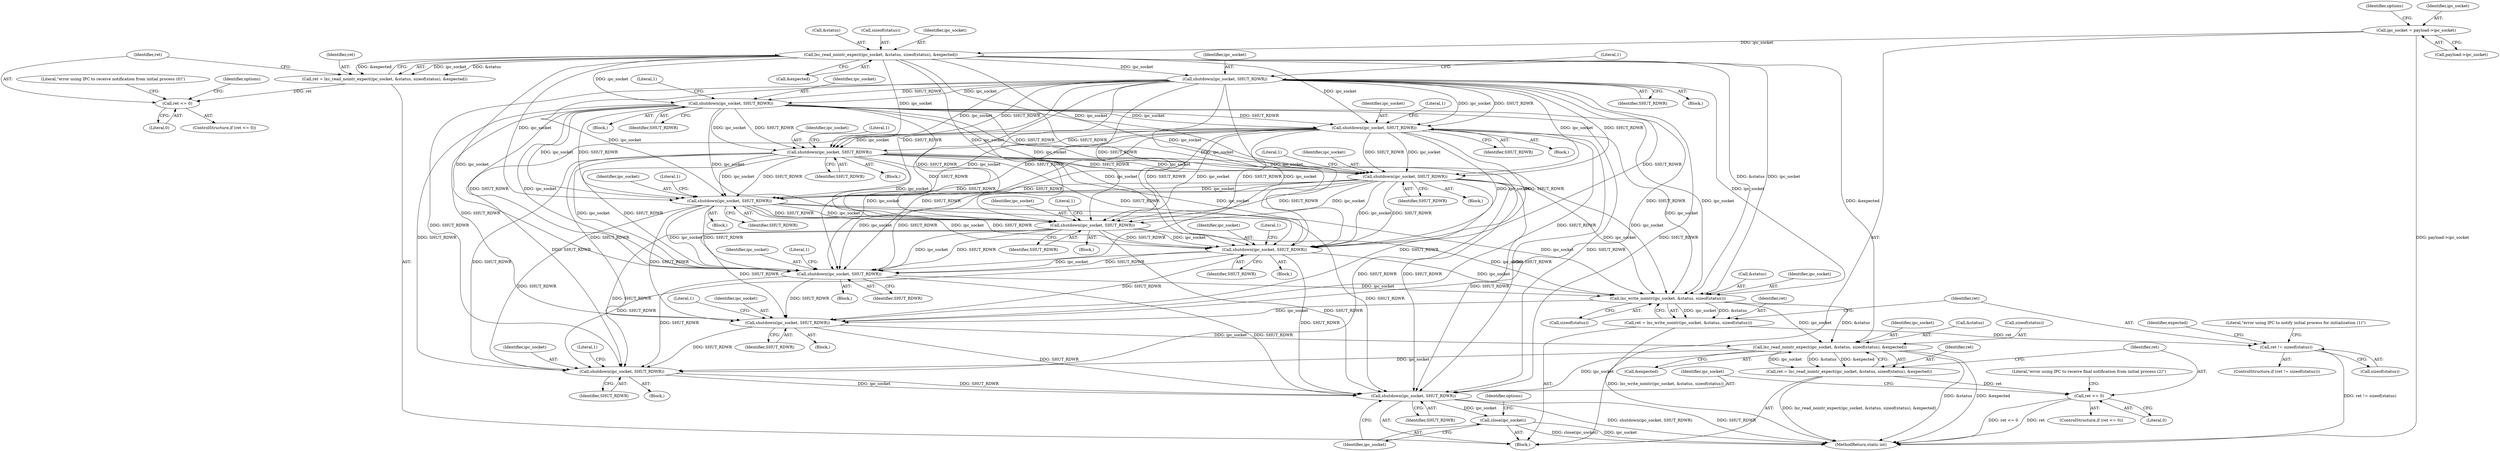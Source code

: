 digraph "0_lxc_5c3fcae78b63ac9dd56e36075903921bd9461f9e@pointer" {
"1000126" [label="(Call,ipc_socket = payload->ipc_socket)"];
"1000160" [label="(Call,lxc_read_nointr_expect(ipc_socket, &status, sizeof(status), &expected))"];
"1000158" [label="(Call,ret = lxc_read_nointr_expect(ipc_socket, &status, sizeof(status), &expected))"];
"1000169" [label="(Call,ret <= 0)"];
"1000175" [label="(Call,shutdown(ipc_socket, SHUT_RDWR))"];
"1000203" [label="(Call,shutdown(ipc_socket, SHUT_RDWR))"];
"1000244" [label="(Call,shutdown(ipc_socket, SHUT_RDWR))"];
"1000268" [label="(Call,shutdown(ipc_socket, SHUT_RDWR))"];
"1000293" [label="(Call,shutdown(ipc_socket, SHUT_RDWR))"];
"1000361" [label="(Call,shutdown(ipc_socket, SHUT_RDWR))"];
"1000381" [label="(Call,shutdown(ipc_socket, SHUT_RDWR))"];
"1000408" [label="(Call,shutdown(ipc_socket, SHUT_RDWR))"];
"1000430" [label="(Call,shutdown(ipc_socket, SHUT_RDWR))"];
"1000441" [label="(Call,lxc_write_nointr(ipc_socket, &status, sizeof(status)))"];
"1000439" [label="(Call,ret = lxc_write_nointr(ipc_socket, &status, sizeof(status)))"];
"1000448" [label="(Call,ret != sizeof(status))"];
"1000455" [label="(Call,shutdown(ipc_socket, SHUT_RDWR))"];
"1000470" [label="(Call,lxc_read_nointr_expect(ipc_socket, &status, sizeof(status), &expected))"];
"1000468" [label="(Call,ret = lxc_read_nointr_expect(ipc_socket, &status, sizeof(status), &expected))"];
"1000479" [label="(Call,ret <= 0)"];
"1000485" [label="(Call,shutdown(ipc_socket, SHUT_RDWR))"];
"1000491" [label="(Call,shutdown(ipc_socket, SHUT_RDWR))"];
"1000494" [label="(Call,close(ipc_socket))"];
"1000441" [label="(Call,lxc_write_nointr(ipc_socket, &status, sizeof(status)))"];
"1000457" [label="(Identifier,SHUT_RDWR)"];
"1000487" [label="(Identifier,SHUT_RDWR)"];
"1000481" [label="(Literal,0)"];
"1000246" [label="(Identifier,SHUT_RDWR)"];
"1000484" [label="(Literal,\"error using IPC to receive final notification from initial process (2)\")"];
"1000454" [label="(Literal,\"error using IPC to notify initial process for initialization (1)\")"];
"1000293" [label="(Call,shutdown(ipc_socket, SHUT_RDWR))"];
"1000202" [label="(Block,)"];
"1000160" [label="(Call,lxc_read_nointr_expect(ipc_socket, &status, sizeof(status), &expected))"];
"1000208" [label="(Literal,1)"];
"1000298" [label="(Literal,1)"];
"1000358" [label="(Block,)"];
"1000431" [label="(Identifier,ipc_socket)"];
"1000435" [label="(Literal,1)"];
"1000427" [label="(Block,)"];
"1000448" [label="(Call,ret != sizeof(status))"];
"1000270" [label="(Identifier,SHUT_RDWR)"];
"1000126" [label="(Call,ipc_socket = payload->ipc_socket)"];
"1000469" [label="(Identifier,ret)"];
"1000174" [label="(Literal,\"error using IPC to receive notification from initial process (0)\")"];
"1000378" [label="(Block,)"];
"1000128" [label="(Call,payload->ipc_socket)"];
"1000485" [label="(Call,shutdown(ipc_socket, SHUT_RDWR))"];
"1000177" [label="(Identifier,SHUT_RDWR)"];
"1000493" [label="(Identifier,SHUT_RDWR)"];
"1000361" [label="(Call,shutdown(ipc_socket, SHUT_RDWR))"];
"1000290" [label="(Block,)"];
"1000460" [label="(Literal,1)"];
"1000491" [label="(Call,shutdown(ipc_socket, SHUT_RDWR))"];
"1000500" [label="(Identifier,options)"];
"1000269" [label="(Identifier,ipc_socket)"];
"1000118" [label="(Block,)"];
"1000169" [label="(Call,ret <= 0)"];
"1000381" [label="(Call,shutdown(ipc_socket, SHUT_RDWR))"];
"1000294" [label="(Identifier,ipc_socket)"];
"1000432" [label="(Identifier,SHUT_RDWR)"];
"1000172" [label="(Block,)"];
"1000366" [label="(Literal,1)"];
"1000480" [label="(Identifier,ret)"];
"1000450" [label="(Call,sizeof(status))"];
"1000186" [label="(Identifier,options)"];
"1000176" [label="(Identifier,ipc_socket)"];
"1000471" [label="(Identifier,ipc_socket)"];
"1000382" [label="(Identifier,ipc_socket)"];
"1000166" [label="(Call,&expected)"];
"1000486" [label="(Identifier,ipc_socket)"];
"1000133" [label="(Identifier,options)"];
"1000472" [label="(Call,&status)"];
"1000205" [label="(Identifier,SHUT_RDWR)"];
"1000476" [label="(Call,&expected)"];
"1000445" [label="(Call,sizeof(status))"];
"1000439" [label="(Call,ret = lxc_write_nointr(ipc_socket, &status, sizeof(status)))"];
"1000440" [label="(Identifier,ret)"];
"1000158" [label="(Call,ret = lxc_read_nointr_expect(ipc_socket, &status, sizeof(status), &expected))"];
"1000494" [label="(Call,close(ipc_socket))"];
"1000468" [label="(Call,ret = lxc_read_nointr_expect(ipc_socket, &status, sizeof(status), &expected))"];
"1000295" [label="(Identifier,SHUT_RDWR)"];
"1000244" [label="(Call,shutdown(ipc_socket, SHUT_RDWR))"];
"1000159" [label="(Identifier,ret)"];
"1000162" [label="(Call,&status)"];
"1000363" [label="(Identifier,SHUT_RDWR)"];
"1000273" [label="(Literal,1)"];
"1000171" [label="(Literal,0)"];
"1000470" [label="(Call,lxc_read_nointr_expect(ipc_socket, &status, sizeof(status), &expected))"];
"1000168" [label="(ControlStructure,if (ret <= 0))"];
"1000456" [label="(Identifier,ipc_socket)"];
"1000474" [label="(Call,sizeof(status))"];
"1000430" [label="(Call,shutdown(ipc_socket, SHUT_RDWR))"];
"1000492" [label="(Identifier,ipc_socket)"];
"1000127" [label="(Identifier,ipc_socket)"];
"1000164" [label="(Call,sizeof(status))"];
"1000204" [label="(Identifier,ipc_socket)"];
"1000452" [label="(Block,)"];
"1000409" [label="(Identifier,ipc_socket)"];
"1000362" [label="(Identifier,ipc_socket)"];
"1000711" [label="(MethodReturn,static int)"];
"1000443" [label="(Call,&status)"];
"1000386" [label="(Literal,1)"];
"1000175" [label="(Call,shutdown(ipc_socket, SHUT_RDWR))"];
"1000170" [label="(Identifier,ret)"];
"1000161" [label="(Identifier,ipc_socket)"];
"1000478" [label="(ControlStructure,if (ret <= 0))"];
"1000482" [label="(Block,)"];
"1000265" [label="(Block,)"];
"1000495" [label="(Identifier,ipc_socket)"];
"1000245" [label="(Identifier,ipc_socket)"];
"1000447" [label="(ControlStructure,if (ret != sizeof(status)))"];
"1000455" [label="(Call,shutdown(ipc_socket, SHUT_RDWR))"];
"1000268" [label="(Call,shutdown(ipc_socket, SHUT_RDWR))"];
"1000408" [label="(Call,shutdown(ipc_socket, SHUT_RDWR))"];
"1000479" [label="(Call,ret <= 0)"];
"1000462" [label="(Identifier,expected)"];
"1000203" [label="(Call,shutdown(ipc_socket, SHUT_RDWR))"];
"1000180" [label="(Literal,1)"];
"1000413" [label="(Literal,1)"];
"1000241" [label="(Block,)"];
"1000442" [label="(Identifier,ipc_socket)"];
"1000410" [label="(Identifier,SHUT_RDWR)"];
"1000383" [label="(Identifier,SHUT_RDWR)"];
"1000490" [label="(Literal,1)"];
"1000405" [label="(Block,)"];
"1000449" [label="(Identifier,ret)"];
"1000249" [label="(Literal,1)"];
"1000126" -> "1000118"  [label="AST: "];
"1000126" -> "1000128"  [label="CFG: "];
"1000127" -> "1000126"  [label="AST: "];
"1000128" -> "1000126"  [label="AST: "];
"1000133" -> "1000126"  [label="CFG: "];
"1000126" -> "1000711"  [label="DDG: payload->ipc_socket"];
"1000126" -> "1000160"  [label="DDG: ipc_socket"];
"1000160" -> "1000158"  [label="AST: "];
"1000160" -> "1000166"  [label="CFG: "];
"1000161" -> "1000160"  [label="AST: "];
"1000162" -> "1000160"  [label="AST: "];
"1000164" -> "1000160"  [label="AST: "];
"1000166" -> "1000160"  [label="AST: "];
"1000158" -> "1000160"  [label="CFG: "];
"1000160" -> "1000158"  [label="DDG: ipc_socket"];
"1000160" -> "1000158"  [label="DDG: &status"];
"1000160" -> "1000158"  [label="DDG: &expected"];
"1000160" -> "1000175"  [label="DDG: ipc_socket"];
"1000160" -> "1000203"  [label="DDG: ipc_socket"];
"1000160" -> "1000244"  [label="DDG: ipc_socket"];
"1000160" -> "1000268"  [label="DDG: ipc_socket"];
"1000160" -> "1000293"  [label="DDG: ipc_socket"];
"1000160" -> "1000361"  [label="DDG: ipc_socket"];
"1000160" -> "1000381"  [label="DDG: ipc_socket"];
"1000160" -> "1000408"  [label="DDG: ipc_socket"];
"1000160" -> "1000430"  [label="DDG: ipc_socket"];
"1000160" -> "1000441"  [label="DDG: ipc_socket"];
"1000160" -> "1000441"  [label="DDG: &status"];
"1000160" -> "1000470"  [label="DDG: &expected"];
"1000158" -> "1000118"  [label="AST: "];
"1000159" -> "1000158"  [label="AST: "];
"1000170" -> "1000158"  [label="CFG: "];
"1000158" -> "1000169"  [label="DDG: ret"];
"1000169" -> "1000168"  [label="AST: "];
"1000169" -> "1000171"  [label="CFG: "];
"1000170" -> "1000169"  [label="AST: "];
"1000171" -> "1000169"  [label="AST: "];
"1000174" -> "1000169"  [label="CFG: "];
"1000186" -> "1000169"  [label="CFG: "];
"1000175" -> "1000172"  [label="AST: "];
"1000175" -> "1000177"  [label="CFG: "];
"1000176" -> "1000175"  [label="AST: "];
"1000177" -> "1000175"  [label="AST: "];
"1000180" -> "1000175"  [label="CFG: "];
"1000175" -> "1000203"  [label="DDG: ipc_socket"];
"1000175" -> "1000203"  [label="DDG: SHUT_RDWR"];
"1000175" -> "1000244"  [label="DDG: ipc_socket"];
"1000175" -> "1000244"  [label="DDG: SHUT_RDWR"];
"1000175" -> "1000268"  [label="DDG: ipc_socket"];
"1000175" -> "1000268"  [label="DDG: SHUT_RDWR"];
"1000175" -> "1000293"  [label="DDG: ipc_socket"];
"1000175" -> "1000293"  [label="DDG: SHUT_RDWR"];
"1000175" -> "1000361"  [label="DDG: ipc_socket"];
"1000175" -> "1000361"  [label="DDG: SHUT_RDWR"];
"1000175" -> "1000381"  [label="DDG: ipc_socket"];
"1000175" -> "1000381"  [label="DDG: SHUT_RDWR"];
"1000175" -> "1000408"  [label="DDG: ipc_socket"];
"1000175" -> "1000408"  [label="DDG: SHUT_RDWR"];
"1000175" -> "1000430"  [label="DDG: ipc_socket"];
"1000175" -> "1000430"  [label="DDG: SHUT_RDWR"];
"1000175" -> "1000441"  [label="DDG: ipc_socket"];
"1000175" -> "1000455"  [label="DDG: SHUT_RDWR"];
"1000175" -> "1000485"  [label="DDG: SHUT_RDWR"];
"1000175" -> "1000491"  [label="DDG: SHUT_RDWR"];
"1000203" -> "1000202"  [label="AST: "];
"1000203" -> "1000205"  [label="CFG: "];
"1000204" -> "1000203"  [label="AST: "];
"1000205" -> "1000203"  [label="AST: "];
"1000208" -> "1000203"  [label="CFG: "];
"1000203" -> "1000244"  [label="DDG: ipc_socket"];
"1000203" -> "1000244"  [label="DDG: SHUT_RDWR"];
"1000203" -> "1000268"  [label="DDG: ipc_socket"];
"1000203" -> "1000268"  [label="DDG: SHUT_RDWR"];
"1000203" -> "1000293"  [label="DDG: ipc_socket"];
"1000203" -> "1000293"  [label="DDG: SHUT_RDWR"];
"1000203" -> "1000361"  [label="DDG: ipc_socket"];
"1000203" -> "1000361"  [label="DDG: SHUT_RDWR"];
"1000203" -> "1000381"  [label="DDG: ipc_socket"];
"1000203" -> "1000381"  [label="DDG: SHUT_RDWR"];
"1000203" -> "1000408"  [label="DDG: ipc_socket"];
"1000203" -> "1000408"  [label="DDG: SHUT_RDWR"];
"1000203" -> "1000430"  [label="DDG: ipc_socket"];
"1000203" -> "1000430"  [label="DDG: SHUT_RDWR"];
"1000203" -> "1000441"  [label="DDG: ipc_socket"];
"1000203" -> "1000455"  [label="DDG: SHUT_RDWR"];
"1000203" -> "1000485"  [label="DDG: SHUT_RDWR"];
"1000203" -> "1000491"  [label="DDG: SHUT_RDWR"];
"1000244" -> "1000241"  [label="AST: "];
"1000244" -> "1000246"  [label="CFG: "];
"1000245" -> "1000244"  [label="AST: "];
"1000246" -> "1000244"  [label="AST: "];
"1000249" -> "1000244"  [label="CFG: "];
"1000244" -> "1000268"  [label="DDG: ipc_socket"];
"1000244" -> "1000268"  [label="DDG: SHUT_RDWR"];
"1000244" -> "1000293"  [label="DDG: ipc_socket"];
"1000244" -> "1000293"  [label="DDG: SHUT_RDWR"];
"1000244" -> "1000361"  [label="DDG: ipc_socket"];
"1000244" -> "1000361"  [label="DDG: SHUT_RDWR"];
"1000244" -> "1000381"  [label="DDG: ipc_socket"];
"1000244" -> "1000381"  [label="DDG: SHUT_RDWR"];
"1000244" -> "1000408"  [label="DDG: ipc_socket"];
"1000244" -> "1000408"  [label="DDG: SHUT_RDWR"];
"1000244" -> "1000430"  [label="DDG: ipc_socket"];
"1000244" -> "1000430"  [label="DDG: SHUT_RDWR"];
"1000244" -> "1000441"  [label="DDG: ipc_socket"];
"1000244" -> "1000455"  [label="DDG: SHUT_RDWR"];
"1000244" -> "1000485"  [label="DDG: SHUT_RDWR"];
"1000244" -> "1000491"  [label="DDG: SHUT_RDWR"];
"1000268" -> "1000265"  [label="AST: "];
"1000268" -> "1000270"  [label="CFG: "];
"1000269" -> "1000268"  [label="AST: "];
"1000270" -> "1000268"  [label="AST: "];
"1000273" -> "1000268"  [label="CFG: "];
"1000268" -> "1000293"  [label="DDG: ipc_socket"];
"1000268" -> "1000293"  [label="DDG: SHUT_RDWR"];
"1000268" -> "1000361"  [label="DDG: ipc_socket"];
"1000268" -> "1000361"  [label="DDG: SHUT_RDWR"];
"1000268" -> "1000381"  [label="DDG: ipc_socket"];
"1000268" -> "1000381"  [label="DDG: SHUT_RDWR"];
"1000268" -> "1000408"  [label="DDG: ipc_socket"];
"1000268" -> "1000408"  [label="DDG: SHUT_RDWR"];
"1000268" -> "1000430"  [label="DDG: ipc_socket"];
"1000268" -> "1000430"  [label="DDG: SHUT_RDWR"];
"1000268" -> "1000441"  [label="DDG: ipc_socket"];
"1000268" -> "1000455"  [label="DDG: SHUT_RDWR"];
"1000268" -> "1000485"  [label="DDG: SHUT_RDWR"];
"1000268" -> "1000491"  [label="DDG: SHUT_RDWR"];
"1000293" -> "1000290"  [label="AST: "];
"1000293" -> "1000295"  [label="CFG: "];
"1000294" -> "1000293"  [label="AST: "];
"1000295" -> "1000293"  [label="AST: "];
"1000298" -> "1000293"  [label="CFG: "];
"1000293" -> "1000361"  [label="DDG: ipc_socket"];
"1000293" -> "1000361"  [label="DDG: SHUT_RDWR"];
"1000293" -> "1000381"  [label="DDG: ipc_socket"];
"1000293" -> "1000381"  [label="DDG: SHUT_RDWR"];
"1000293" -> "1000408"  [label="DDG: ipc_socket"];
"1000293" -> "1000408"  [label="DDG: SHUT_RDWR"];
"1000293" -> "1000430"  [label="DDG: ipc_socket"];
"1000293" -> "1000430"  [label="DDG: SHUT_RDWR"];
"1000293" -> "1000441"  [label="DDG: ipc_socket"];
"1000293" -> "1000455"  [label="DDG: SHUT_RDWR"];
"1000293" -> "1000485"  [label="DDG: SHUT_RDWR"];
"1000293" -> "1000491"  [label="DDG: SHUT_RDWR"];
"1000361" -> "1000358"  [label="AST: "];
"1000361" -> "1000363"  [label="CFG: "];
"1000362" -> "1000361"  [label="AST: "];
"1000363" -> "1000361"  [label="AST: "];
"1000366" -> "1000361"  [label="CFG: "];
"1000361" -> "1000381"  [label="DDG: ipc_socket"];
"1000361" -> "1000381"  [label="DDG: SHUT_RDWR"];
"1000361" -> "1000408"  [label="DDG: ipc_socket"];
"1000361" -> "1000408"  [label="DDG: SHUT_RDWR"];
"1000361" -> "1000430"  [label="DDG: ipc_socket"];
"1000361" -> "1000430"  [label="DDG: SHUT_RDWR"];
"1000361" -> "1000441"  [label="DDG: ipc_socket"];
"1000361" -> "1000455"  [label="DDG: SHUT_RDWR"];
"1000361" -> "1000485"  [label="DDG: SHUT_RDWR"];
"1000361" -> "1000491"  [label="DDG: SHUT_RDWR"];
"1000381" -> "1000378"  [label="AST: "];
"1000381" -> "1000383"  [label="CFG: "];
"1000382" -> "1000381"  [label="AST: "];
"1000383" -> "1000381"  [label="AST: "];
"1000386" -> "1000381"  [label="CFG: "];
"1000381" -> "1000408"  [label="DDG: ipc_socket"];
"1000381" -> "1000408"  [label="DDG: SHUT_RDWR"];
"1000381" -> "1000430"  [label="DDG: ipc_socket"];
"1000381" -> "1000430"  [label="DDG: SHUT_RDWR"];
"1000381" -> "1000441"  [label="DDG: ipc_socket"];
"1000381" -> "1000455"  [label="DDG: SHUT_RDWR"];
"1000381" -> "1000485"  [label="DDG: SHUT_RDWR"];
"1000381" -> "1000491"  [label="DDG: SHUT_RDWR"];
"1000408" -> "1000405"  [label="AST: "];
"1000408" -> "1000410"  [label="CFG: "];
"1000409" -> "1000408"  [label="AST: "];
"1000410" -> "1000408"  [label="AST: "];
"1000413" -> "1000408"  [label="CFG: "];
"1000408" -> "1000430"  [label="DDG: ipc_socket"];
"1000408" -> "1000430"  [label="DDG: SHUT_RDWR"];
"1000408" -> "1000441"  [label="DDG: ipc_socket"];
"1000408" -> "1000455"  [label="DDG: SHUT_RDWR"];
"1000408" -> "1000485"  [label="DDG: SHUT_RDWR"];
"1000408" -> "1000491"  [label="DDG: SHUT_RDWR"];
"1000430" -> "1000427"  [label="AST: "];
"1000430" -> "1000432"  [label="CFG: "];
"1000431" -> "1000430"  [label="AST: "];
"1000432" -> "1000430"  [label="AST: "];
"1000435" -> "1000430"  [label="CFG: "];
"1000430" -> "1000441"  [label="DDG: ipc_socket"];
"1000430" -> "1000455"  [label="DDG: SHUT_RDWR"];
"1000430" -> "1000485"  [label="DDG: SHUT_RDWR"];
"1000430" -> "1000491"  [label="DDG: SHUT_RDWR"];
"1000441" -> "1000439"  [label="AST: "];
"1000441" -> "1000445"  [label="CFG: "];
"1000442" -> "1000441"  [label="AST: "];
"1000443" -> "1000441"  [label="AST: "];
"1000445" -> "1000441"  [label="AST: "];
"1000439" -> "1000441"  [label="CFG: "];
"1000441" -> "1000439"  [label="DDG: ipc_socket"];
"1000441" -> "1000439"  [label="DDG: &status"];
"1000441" -> "1000455"  [label="DDG: ipc_socket"];
"1000441" -> "1000470"  [label="DDG: ipc_socket"];
"1000441" -> "1000470"  [label="DDG: &status"];
"1000439" -> "1000118"  [label="AST: "];
"1000440" -> "1000439"  [label="AST: "];
"1000449" -> "1000439"  [label="CFG: "];
"1000439" -> "1000711"  [label="DDG: lxc_write_nointr(ipc_socket, &status, sizeof(status))"];
"1000439" -> "1000448"  [label="DDG: ret"];
"1000448" -> "1000447"  [label="AST: "];
"1000448" -> "1000450"  [label="CFG: "];
"1000449" -> "1000448"  [label="AST: "];
"1000450" -> "1000448"  [label="AST: "];
"1000454" -> "1000448"  [label="CFG: "];
"1000462" -> "1000448"  [label="CFG: "];
"1000448" -> "1000711"  [label="DDG: ret != sizeof(status)"];
"1000455" -> "1000452"  [label="AST: "];
"1000455" -> "1000457"  [label="CFG: "];
"1000456" -> "1000455"  [label="AST: "];
"1000457" -> "1000455"  [label="AST: "];
"1000460" -> "1000455"  [label="CFG: "];
"1000455" -> "1000470"  [label="DDG: ipc_socket"];
"1000455" -> "1000485"  [label="DDG: SHUT_RDWR"];
"1000455" -> "1000491"  [label="DDG: SHUT_RDWR"];
"1000470" -> "1000468"  [label="AST: "];
"1000470" -> "1000476"  [label="CFG: "];
"1000471" -> "1000470"  [label="AST: "];
"1000472" -> "1000470"  [label="AST: "];
"1000474" -> "1000470"  [label="AST: "];
"1000476" -> "1000470"  [label="AST: "];
"1000468" -> "1000470"  [label="CFG: "];
"1000470" -> "1000711"  [label="DDG: &status"];
"1000470" -> "1000711"  [label="DDG: &expected"];
"1000470" -> "1000468"  [label="DDG: ipc_socket"];
"1000470" -> "1000468"  [label="DDG: &status"];
"1000470" -> "1000468"  [label="DDG: &expected"];
"1000470" -> "1000485"  [label="DDG: ipc_socket"];
"1000470" -> "1000491"  [label="DDG: ipc_socket"];
"1000468" -> "1000118"  [label="AST: "];
"1000469" -> "1000468"  [label="AST: "];
"1000480" -> "1000468"  [label="CFG: "];
"1000468" -> "1000711"  [label="DDG: lxc_read_nointr_expect(ipc_socket, &status, sizeof(status), &expected)"];
"1000468" -> "1000479"  [label="DDG: ret"];
"1000479" -> "1000478"  [label="AST: "];
"1000479" -> "1000481"  [label="CFG: "];
"1000480" -> "1000479"  [label="AST: "];
"1000481" -> "1000479"  [label="AST: "];
"1000484" -> "1000479"  [label="CFG: "];
"1000492" -> "1000479"  [label="CFG: "];
"1000479" -> "1000711"  [label="DDG: ret <= 0"];
"1000479" -> "1000711"  [label="DDG: ret"];
"1000485" -> "1000482"  [label="AST: "];
"1000485" -> "1000487"  [label="CFG: "];
"1000486" -> "1000485"  [label="AST: "];
"1000487" -> "1000485"  [label="AST: "];
"1000490" -> "1000485"  [label="CFG: "];
"1000485" -> "1000491"  [label="DDG: ipc_socket"];
"1000485" -> "1000491"  [label="DDG: SHUT_RDWR"];
"1000491" -> "1000118"  [label="AST: "];
"1000491" -> "1000493"  [label="CFG: "];
"1000492" -> "1000491"  [label="AST: "];
"1000493" -> "1000491"  [label="AST: "];
"1000495" -> "1000491"  [label="CFG: "];
"1000491" -> "1000711"  [label="DDG: SHUT_RDWR"];
"1000491" -> "1000711"  [label="DDG: shutdown(ipc_socket, SHUT_RDWR)"];
"1000491" -> "1000494"  [label="DDG: ipc_socket"];
"1000494" -> "1000118"  [label="AST: "];
"1000494" -> "1000495"  [label="CFG: "];
"1000495" -> "1000494"  [label="AST: "];
"1000500" -> "1000494"  [label="CFG: "];
"1000494" -> "1000711"  [label="DDG: close(ipc_socket)"];
"1000494" -> "1000711"  [label="DDG: ipc_socket"];
}

